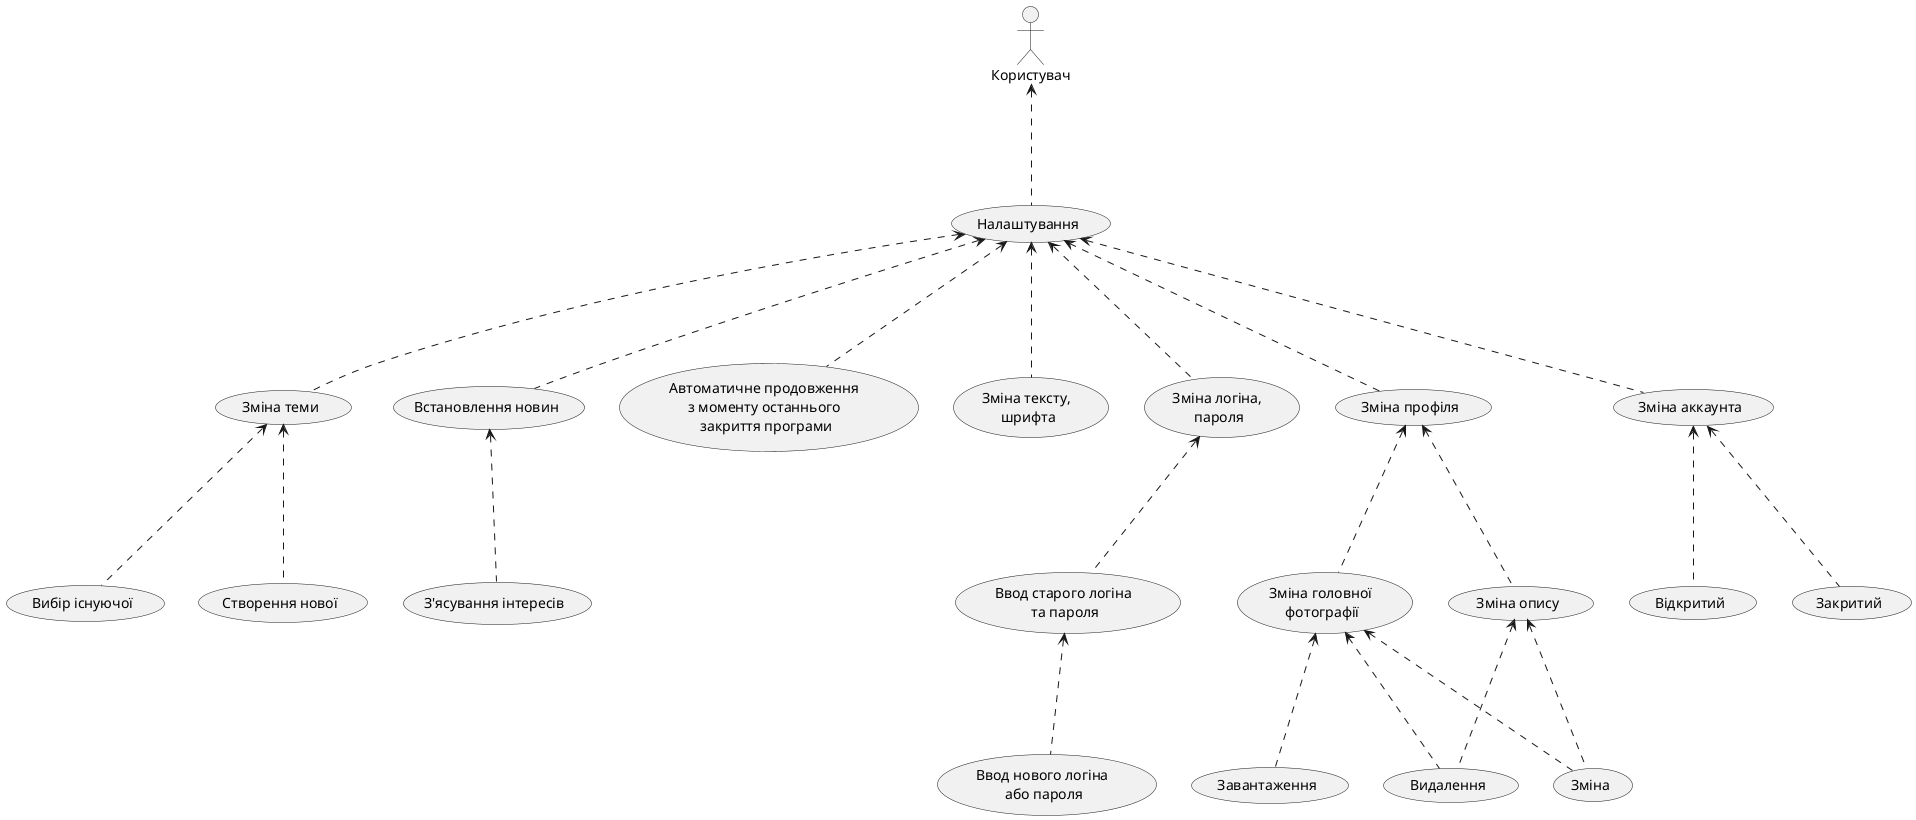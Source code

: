 @startuml

:Користувач: as user

user<...(Налаштування)

(Налаштування)<...(Зміна теми)
(Налаштування)<...(Встановлення новин)
(Налаштування)<...(Автоматичне продовження \nз моменту останнього \nзакриття програми)
(Налаштування)<...(Зміна тексту, \nшрифта)
(Налаштування)<...(Зміна логіна, \nпароля)
(Налаштування)<...(Зміна профіля)
(Налаштування)<...(Зміна аккаунта)

(Зміна теми)<...(Вибір існуючої)
(Зміна теми)<...(Створення нової)

(Встановлення новин)<...(З'ясування інтересів)
(Зміна логіна, \nпароля)<...(Ввод старого логіна \nта пароля)
(Ввод старого логіна \nта пароля)<...(Ввод нового логіна \nабо пароля)

(Зміна профіля)<...(Зміна головної \nфотографії)
(Зміна головної \nфотографії)<...(Видалення)
(Зміна головної \nфотографії)<...(Завантаження)
(Зміна головної \nфотографії)<...(Зміна)

(Зміна профіля)<...(Зміна опису)
(Зміна опису)<...(Видалення)
(Зміна опису)<...(Зміна)

(Зміна аккаунта)<...(Відкритий)
(Зміна аккаунта)<...(Закритий)
@endum
